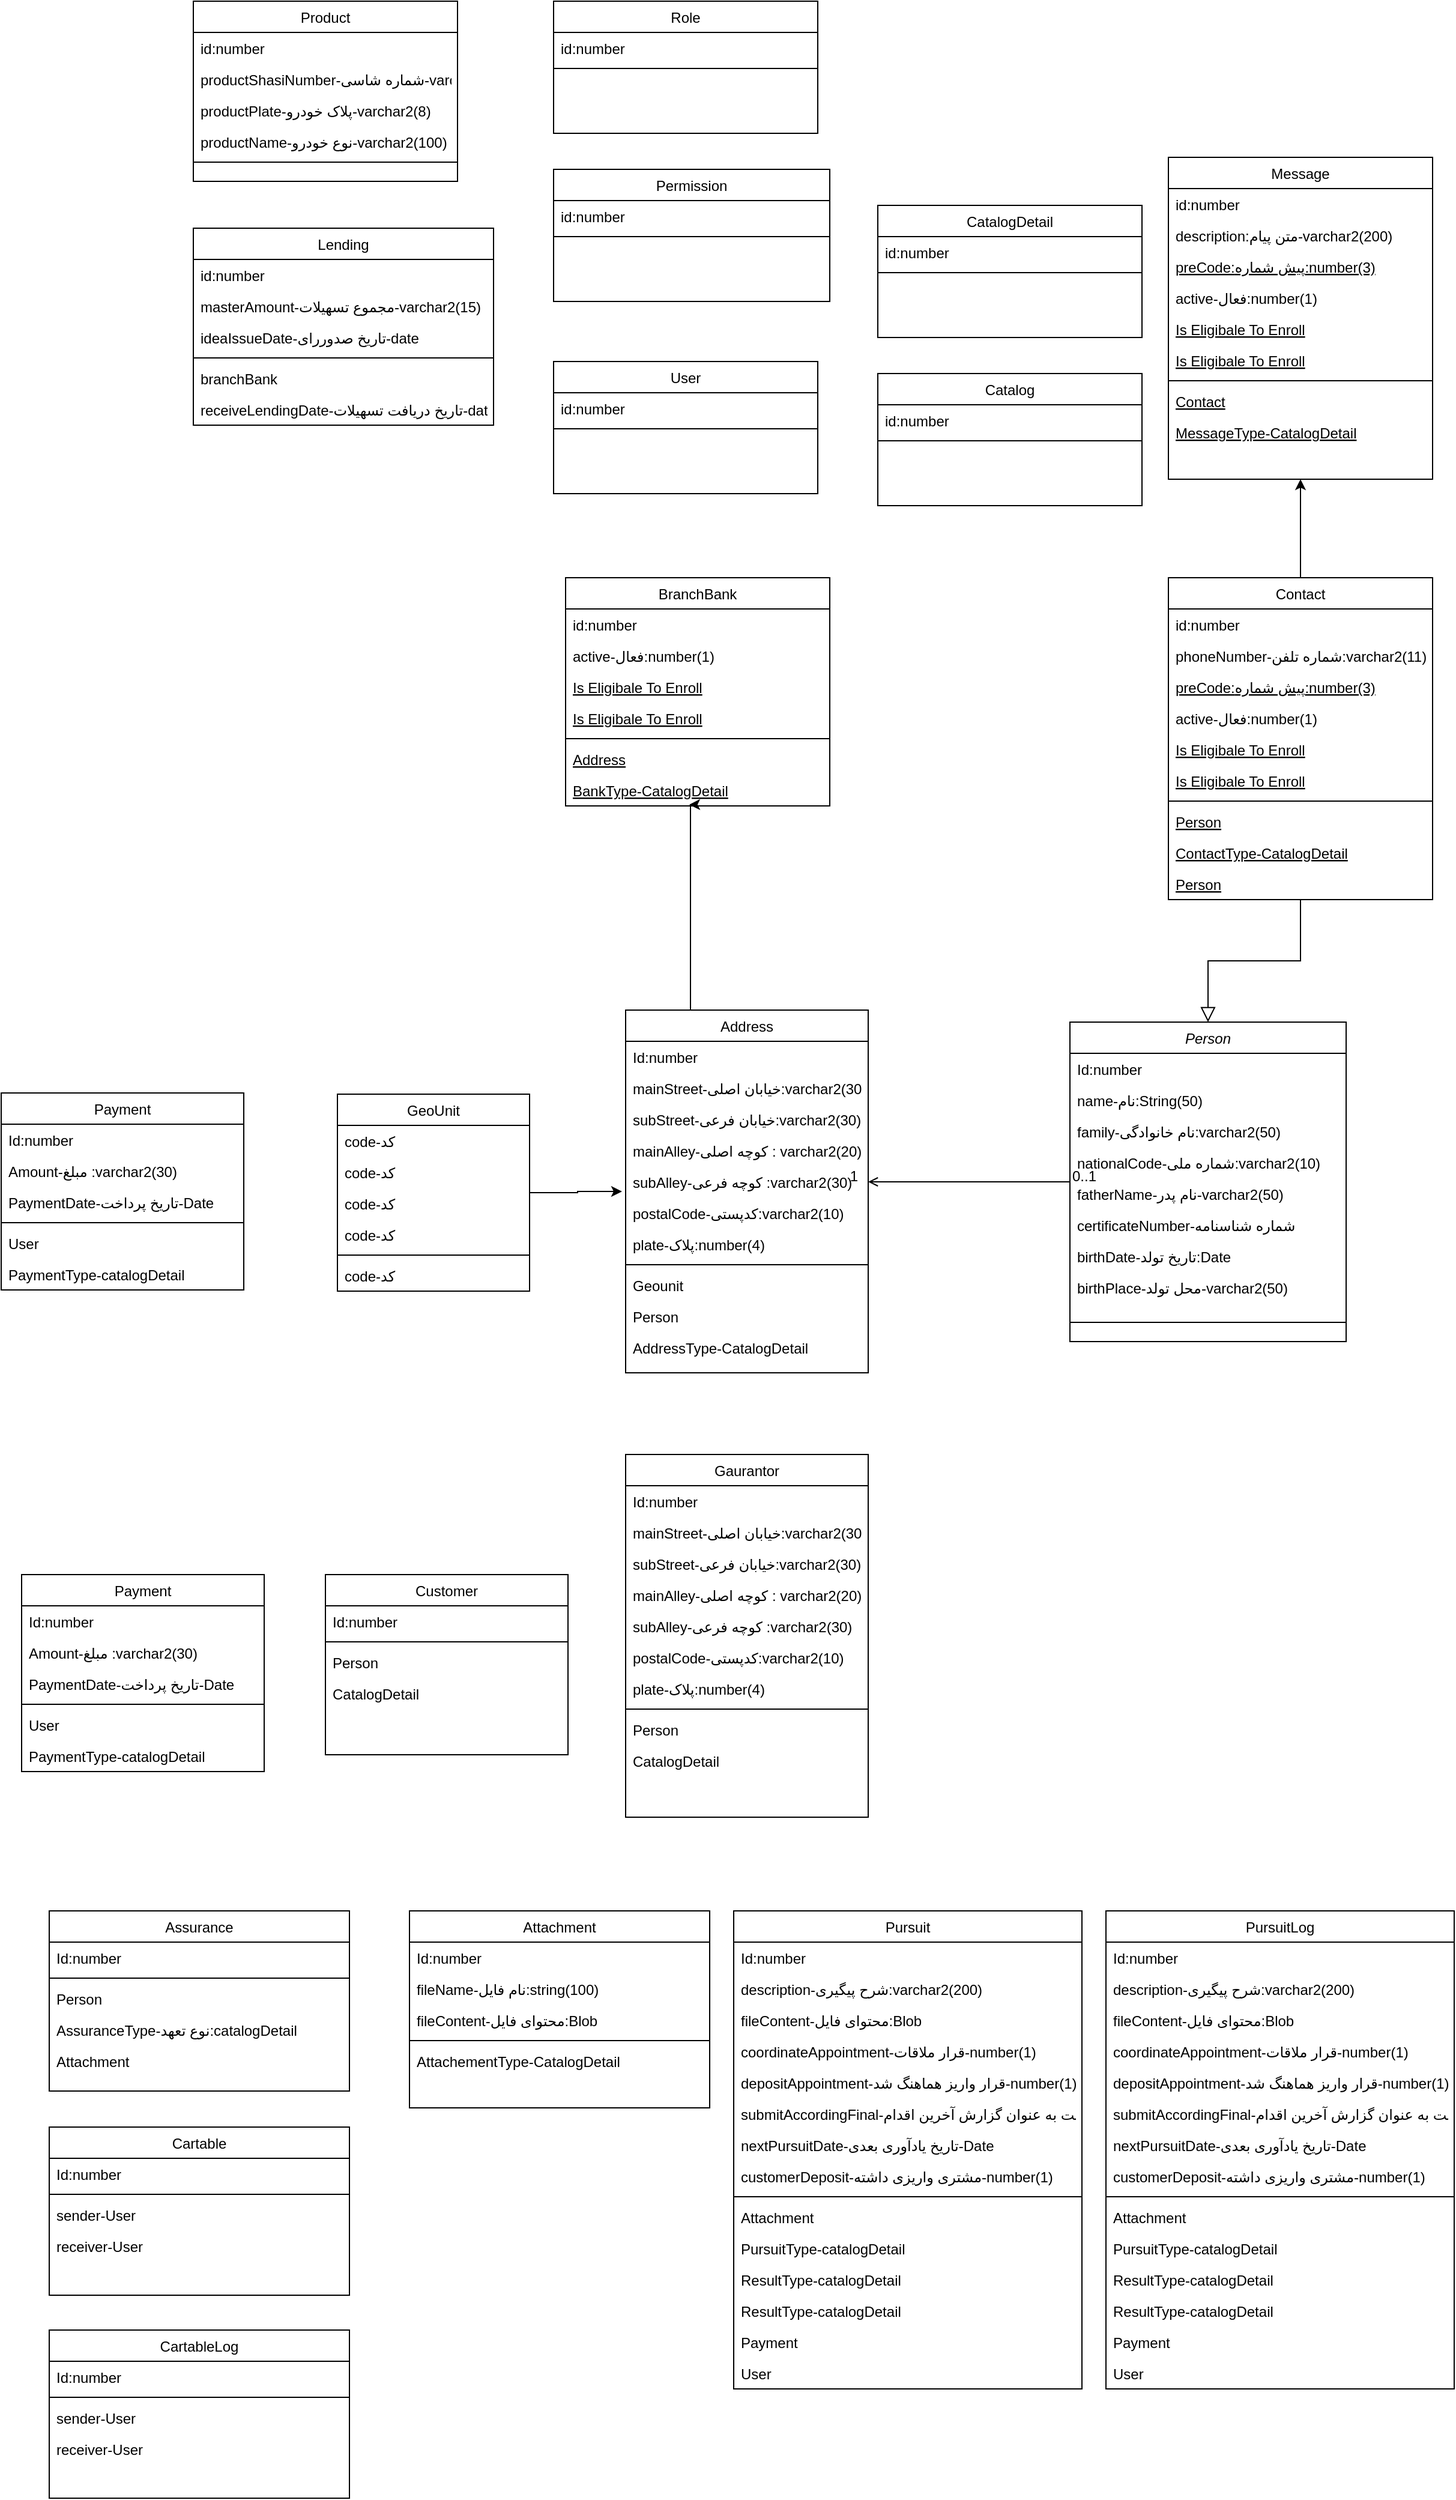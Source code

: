 <mxfile version="13.6.4" type="device"><diagram id="C5RBs43oDa-KdzZeNtuy" name="Page-1"><mxGraphModel dx="1695" dy="1648" grid="1" gridSize="10" guides="1" tooltips="1" connect="1" arrows="1" fold="1" page="1" pageScale="1" pageWidth="827" pageHeight="1169" math="0" shadow="0"><root><mxCell id="WIyWlLk6GJQsqaUBKTNV-0"/><mxCell id="WIyWlLk6GJQsqaUBKTNV-1" parent="WIyWlLk6GJQsqaUBKTNV-0"/><mxCell id="zkfFHV4jXpPFQw0GAbJ--12" value="" style="endArrow=block;endSize=10;endFill=0;shadow=0;strokeWidth=1;rounded=0;edgeStyle=elbowEdgeStyle;elbow=vertical;" parent="WIyWlLk6GJQsqaUBKTNV-1" source="zkfFHV4jXpPFQw0GAbJ--6" target="zkfFHV4jXpPFQw0GAbJ--0" edge="1"><mxGeometry width="160" relative="1" as="geometry"><mxPoint x="200" y="203" as="sourcePoint"/><mxPoint x="200" y="203" as="targetPoint"/></mxGeometry></mxCell><mxCell id="zkfFHV4jXpPFQw0GAbJ--26" value="" style="endArrow=open;shadow=0;strokeWidth=1;rounded=0;endFill=1;edgeStyle=elbowEdgeStyle;elbow=vertical;" parent="WIyWlLk6GJQsqaUBKTNV-1" source="zkfFHV4jXpPFQw0GAbJ--0" target="zkfFHV4jXpPFQw0GAbJ--17" edge="1"><mxGeometry x="0.5" y="41" relative="1" as="geometry"><mxPoint x="380" y="192" as="sourcePoint"/><mxPoint x="540" y="192" as="targetPoint"/><mxPoint x="-40" y="32" as="offset"/></mxGeometry></mxCell><mxCell id="zkfFHV4jXpPFQw0GAbJ--27" value="0..1" style="resizable=0;align=left;verticalAlign=bottom;labelBackgroundColor=none;fontSize=12;" parent="zkfFHV4jXpPFQw0GAbJ--26" connectable="0" vertex="1"><mxGeometry x="-1" relative="1" as="geometry"><mxPoint y="4" as="offset"/></mxGeometry></mxCell><mxCell id="zkfFHV4jXpPFQw0GAbJ--28" value="1" style="resizable=0;align=right;verticalAlign=bottom;labelBackgroundColor=none;fontSize=12;" parent="zkfFHV4jXpPFQw0GAbJ--26" connectable="0" vertex="1"><mxGeometry x="1" relative="1" as="geometry"><mxPoint x="-7" y="4" as="offset"/></mxGeometry></mxCell><mxCell id="hDIeTfLt6KvK6d02lA_s-64" style="edgeStyle=orthogonalEdgeStyle;rounded=0;orthogonalLoop=1;jettySize=auto;html=1;exitX=0.25;exitY=0;exitDx=0;exitDy=0;entryX=0.468;entryY=0.962;entryDx=0;entryDy=0;entryPerimeter=0;" parent="WIyWlLk6GJQsqaUBKTNV-1" edge="1" target="hDIeTfLt6KvK6d02lA_s-61"><mxGeometry relative="1" as="geometry"><mxPoint x="140.5" y="-64" as="sourcePoint"/><mxPoint x="144.06" y="-208" as="targetPoint"/><Array as="points"><mxPoint x="144" y="-64"/></Array></mxGeometry></mxCell><mxCell id="hDIeTfLt6KvK6d02lA_s-52" value="BranchBank" style="swimlane;fontStyle=0;align=center;verticalAlign=top;childLayout=stackLayout;horizontal=1;startSize=26;horizontalStack=0;resizeParent=1;resizeLast=0;collapsible=1;marginBottom=0;rounded=0;shadow=0;strokeWidth=1;" parent="WIyWlLk6GJQsqaUBKTNV-1" vertex="1"><mxGeometry x="40" y="-430" width="220" height="190" as="geometry"><mxRectangle x="130" y="380" width="160" height="26" as="alternateBounds"/></mxGeometry></mxCell><mxCell id="hDIeTfLt6KvK6d02lA_s-53" value="id:number" style="text;align=left;verticalAlign=top;spacingLeft=4;spacingRight=4;overflow=hidden;rotatable=0;points=[[0,0.5],[1,0.5]];portConstraint=eastwest;" parent="hDIeTfLt6KvK6d02lA_s-52" vertex="1"><mxGeometry y="26" width="220" height="26" as="geometry"/></mxCell><mxCell id="hDIeTfLt6KvK6d02lA_s-56" value="active-فعال:number(1)" style="text;align=left;verticalAlign=top;spacingLeft=4;spacingRight=4;overflow=hidden;rotatable=0;points=[[0,0.5],[1,0.5]];portConstraint=eastwest;" parent="hDIeTfLt6KvK6d02lA_s-52" vertex="1"><mxGeometry y="52" width="220" height="26" as="geometry"/></mxCell><mxCell id="hDIeTfLt6KvK6d02lA_s-57" value="Is Eligibale To Enroll" style="text;align=left;verticalAlign=top;spacingLeft=4;spacingRight=4;overflow=hidden;rotatable=0;points=[[0,0.5],[1,0.5]];portConstraint=eastwest;fontStyle=4" parent="hDIeTfLt6KvK6d02lA_s-52" vertex="1"><mxGeometry y="78" width="220" height="26" as="geometry"/></mxCell><mxCell id="hDIeTfLt6KvK6d02lA_s-58" value="Is Eligibale To Enroll" style="text;align=left;verticalAlign=top;spacingLeft=4;spacingRight=4;overflow=hidden;rotatable=0;points=[[0,0.5],[1,0.5]];portConstraint=eastwest;fontStyle=4" parent="hDIeTfLt6KvK6d02lA_s-52" vertex="1"><mxGeometry y="104" width="220" height="26" as="geometry"/></mxCell><mxCell id="hDIeTfLt6KvK6d02lA_s-59" value="" style="line;html=1;strokeWidth=1;align=left;verticalAlign=middle;spacingTop=-1;spacingLeft=3;spacingRight=3;rotatable=0;labelPosition=right;points=[];portConstraint=eastwest;" parent="hDIeTfLt6KvK6d02lA_s-52" vertex="1"><mxGeometry y="130" width="220" height="8" as="geometry"/></mxCell><mxCell id="hDIeTfLt6KvK6d02lA_s-60" value="Address" style="text;align=left;verticalAlign=top;spacingLeft=4;spacingRight=4;overflow=hidden;rotatable=0;points=[[0,0.5],[1,0.5]];portConstraint=eastwest;fontStyle=4" parent="hDIeTfLt6KvK6d02lA_s-52" vertex="1"><mxGeometry y="138" width="220" height="26" as="geometry"/></mxCell><mxCell id="hDIeTfLt6KvK6d02lA_s-61" value="BankType-CatalogDetail" style="text;align=left;verticalAlign=top;spacingLeft=4;spacingRight=4;overflow=hidden;rotatable=0;points=[[0,0.5],[1,0.5]];portConstraint=eastwest;fontStyle=4" parent="hDIeTfLt6KvK6d02lA_s-52" vertex="1"><mxGeometry y="164" width="220" height="26" as="geometry"/></mxCell><mxCell id="zkfFHV4jXpPFQw0GAbJ--17" value="Address" style="swimlane;fontStyle=0;align=center;verticalAlign=top;childLayout=stackLayout;horizontal=1;startSize=26;horizontalStack=0;resizeParent=1;resizeLast=0;collapsible=1;marginBottom=0;rounded=0;shadow=0;strokeWidth=1;" parent="WIyWlLk6GJQsqaUBKTNV-1" vertex="1"><mxGeometry x="90" y="-70" width="202" height="302" as="geometry"><mxRectangle x="550" y="140" width="160" height="26" as="alternateBounds"/></mxGeometry></mxCell><mxCell id="hDIeTfLt6KvK6d02lA_s-26" value="Id:number" style="text;align=left;verticalAlign=top;spacingLeft=4;spacingRight=4;overflow=hidden;rotatable=0;points=[[0,0.5],[1,0.5]];portConstraint=eastwest;" parent="zkfFHV4jXpPFQw0GAbJ--17" vertex="1"><mxGeometry y="26" width="202" height="26" as="geometry"/></mxCell><mxCell id="zkfFHV4jXpPFQw0GAbJ--19" value="mainStreet-خیابان اصلی:varchar2(30)" style="text;align=left;verticalAlign=top;spacingLeft=4;spacingRight=4;overflow=hidden;rotatable=0;points=[[0,0.5],[1,0.5]];portConstraint=eastwest;rounded=0;shadow=0;html=0;" parent="zkfFHV4jXpPFQw0GAbJ--17" vertex="1"><mxGeometry y="52" width="202" height="26" as="geometry"/></mxCell><mxCell id="zkfFHV4jXpPFQw0GAbJ--20" value="subStreet-خیابان فرعی:varchar2(30)" style="text;align=left;verticalAlign=top;spacingLeft=4;spacingRight=4;overflow=hidden;rotatable=0;points=[[0,0.5],[1,0.5]];portConstraint=eastwest;rounded=0;shadow=0;html=0;" parent="zkfFHV4jXpPFQw0GAbJ--17" vertex="1"><mxGeometry y="78" width="202" height="26" as="geometry"/></mxCell><mxCell id="zkfFHV4jXpPFQw0GAbJ--18" value="mainAlley-کوچه اصلی : varchar2(20)" style="text;align=left;verticalAlign=top;spacingLeft=4;spacingRight=4;overflow=hidden;rotatable=0;points=[[0,0.5],[1,0.5]];portConstraint=eastwest;" parent="zkfFHV4jXpPFQw0GAbJ--17" vertex="1"><mxGeometry y="104" width="202" height="26" as="geometry"/></mxCell><mxCell id="zkfFHV4jXpPFQw0GAbJ--21" value="subAlley-کوچه فرعی :varchar2(30)" style="text;align=left;verticalAlign=top;spacingLeft=4;spacingRight=4;overflow=hidden;rotatable=0;points=[[0,0.5],[1,0.5]];portConstraint=eastwest;rounded=0;shadow=0;html=0;" parent="zkfFHV4jXpPFQw0GAbJ--17" vertex="1"><mxGeometry y="130" width="202" height="26" as="geometry"/></mxCell><mxCell id="zkfFHV4jXpPFQw0GAbJ--22" value="postalCode-کدپستی:varchar2(10)" style="text;align=left;verticalAlign=top;spacingLeft=4;spacingRight=4;overflow=hidden;rotatable=0;points=[[0,0.5],[1,0.5]];portConstraint=eastwest;rounded=0;shadow=0;html=0;" parent="zkfFHV4jXpPFQw0GAbJ--17" vertex="1"><mxGeometry y="156" width="202" height="26" as="geometry"/></mxCell><mxCell id="zkfFHV4jXpPFQw0GAbJ--24" value="plate-پلاک:number(4)" style="text;align=left;verticalAlign=top;spacingLeft=4;spacingRight=4;overflow=hidden;rotatable=0;points=[[0,0.5],[1,0.5]];portConstraint=eastwest;" parent="zkfFHV4jXpPFQw0GAbJ--17" vertex="1"><mxGeometry y="182" width="202" height="26" as="geometry"/></mxCell><mxCell id="zkfFHV4jXpPFQw0GAbJ--23" value="" style="line;html=1;strokeWidth=1;align=left;verticalAlign=middle;spacingTop=-1;spacingLeft=3;spacingRight=3;rotatable=0;labelPosition=right;points=[];portConstraint=eastwest;" parent="zkfFHV4jXpPFQw0GAbJ--17" vertex="1"><mxGeometry y="208" width="202" height="8" as="geometry"/></mxCell><mxCell id="zkfFHV4jXpPFQw0GAbJ--25" value="Geounit" style="text;align=left;verticalAlign=top;spacingLeft=4;spacingRight=4;overflow=hidden;rotatable=0;points=[[0,0.5],[1,0.5]];portConstraint=eastwest;" parent="zkfFHV4jXpPFQw0GAbJ--17" vertex="1"><mxGeometry y="216" width="202" height="26" as="geometry"/></mxCell><mxCell id="hDIeTfLt6KvK6d02lA_s-24" value="Person" style="text;align=left;verticalAlign=top;spacingLeft=4;spacingRight=4;overflow=hidden;rotatable=0;points=[[0,0.5],[1,0.5]];portConstraint=eastwest;rounded=0;shadow=0;html=0;" parent="zkfFHV4jXpPFQw0GAbJ--17" vertex="1"><mxGeometry y="242" width="202" height="26" as="geometry"/></mxCell><mxCell id="hDIeTfLt6KvK6d02lA_s-27" value="AddressType-CatalogDetail" style="text;align=left;verticalAlign=top;spacingLeft=4;spacingRight=4;overflow=hidden;rotatable=0;points=[[0,0.5],[1,0.5]];portConstraint=eastwest;rounded=0;shadow=0;html=0;" parent="zkfFHV4jXpPFQw0GAbJ--17" vertex="1"><mxGeometry y="268" width="202" height="26" as="geometry"/></mxCell><mxCell id="hDIeTfLt6KvK6d02lA_s-111" style="edgeStyle=orthogonalEdgeStyle;rounded=0;orthogonalLoop=1;jettySize=auto;html=1;exitX=0.5;exitY=0;exitDx=0;exitDy=0;entryX=0.5;entryY=1;entryDx=0;entryDy=0;" parent="WIyWlLk6GJQsqaUBKTNV-1" source="zkfFHV4jXpPFQw0GAbJ--6" target="hDIeTfLt6KvK6d02lA_s-39" edge="1"><mxGeometry relative="1" as="geometry"/></mxCell><mxCell id="zkfFHV4jXpPFQw0GAbJ--6" value="Contact" style="swimlane;fontStyle=0;align=center;verticalAlign=top;childLayout=stackLayout;horizontal=1;startSize=26;horizontalStack=0;resizeParent=1;resizeLast=0;collapsible=1;marginBottom=0;rounded=0;shadow=0;strokeWidth=1;" parent="WIyWlLk6GJQsqaUBKTNV-1" vertex="1"><mxGeometry x="542" y="-430" width="220" height="268" as="geometry"><mxRectangle x="130" y="380" width="160" height="26" as="alternateBounds"/></mxGeometry></mxCell><mxCell id="zkfFHV4jXpPFQw0GAbJ--7" value="id:number" style="text;align=left;verticalAlign=top;spacingLeft=4;spacingRight=4;overflow=hidden;rotatable=0;points=[[0,0.5],[1,0.5]];portConstraint=eastwest;" parent="zkfFHV4jXpPFQw0GAbJ--6" vertex="1"><mxGeometry y="26" width="220" height="26" as="geometry"/></mxCell><mxCell id="zkfFHV4jXpPFQw0GAbJ--8" value="phoneNumber-شماره تلفن:varchar2(11)" style="text;align=left;verticalAlign=top;spacingLeft=4;spacingRight=4;overflow=hidden;rotatable=0;points=[[0,0.5],[1,0.5]];portConstraint=eastwest;rounded=0;shadow=0;html=0;" parent="zkfFHV4jXpPFQw0GAbJ--6" vertex="1"><mxGeometry y="52" width="220" height="26" as="geometry"/></mxCell><mxCell id="zkfFHV4jXpPFQw0GAbJ--10" value="preCode:پیش شماره:number(3)" style="text;align=left;verticalAlign=top;spacingLeft=4;spacingRight=4;overflow=hidden;rotatable=0;points=[[0,0.5],[1,0.5]];portConstraint=eastwest;fontStyle=4" parent="zkfFHV4jXpPFQw0GAbJ--6" vertex="1"><mxGeometry y="78" width="220" height="26" as="geometry"/></mxCell><mxCell id="zkfFHV4jXpPFQw0GAbJ--11" value="active-فعال:number(1)" style="text;align=left;verticalAlign=top;spacingLeft=4;spacingRight=4;overflow=hidden;rotatable=0;points=[[0,0.5],[1,0.5]];portConstraint=eastwest;" parent="zkfFHV4jXpPFQw0GAbJ--6" vertex="1"><mxGeometry y="104" width="220" height="26" as="geometry"/></mxCell><mxCell id="hDIeTfLt6KvK6d02lA_s-29" value="Is Eligibale To Enroll" style="text;align=left;verticalAlign=top;spacingLeft=4;spacingRight=4;overflow=hidden;rotatable=0;points=[[0,0.5],[1,0.5]];portConstraint=eastwest;fontStyle=4" parent="zkfFHV4jXpPFQw0GAbJ--6" vertex="1"><mxGeometry y="130" width="220" height="26" as="geometry"/></mxCell><mxCell id="hDIeTfLt6KvK6d02lA_s-28" value="Is Eligibale To Enroll" style="text;align=left;verticalAlign=top;spacingLeft=4;spacingRight=4;overflow=hidden;rotatable=0;points=[[0,0.5],[1,0.5]];portConstraint=eastwest;fontStyle=4" parent="zkfFHV4jXpPFQw0GAbJ--6" vertex="1"><mxGeometry y="156" width="220" height="26" as="geometry"/></mxCell><mxCell id="zkfFHV4jXpPFQw0GAbJ--9" value="" style="line;html=1;strokeWidth=1;align=left;verticalAlign=middle;spacingTop=-1;spacingLeft=3;spacingRight=3;rotatable=0;labelPosition=right;points=[];portConstraint=eastwest;" parent="zkfFHV4jXpPFQw0GAbJ--6" vertex="1"><mxGeometry y="182" width="220" height="8" as="geometry"/></mxCell><mxCell id="hDIeTfLt6KvK6d02lA_s-30" value="Person" style="text;align=left;verticalAlign=top;spacingLeft=4;spacingRight=4;overflow=hidden;rotatable=0;points=[[0,0.5],[1,0.5]];portConstraint=eastwest;fontStyle=4" parent="zkfFHV4jXpPFQw0GAbJ--6" vertex="1"><mxGeometry y="190" width="220" height="26" as="geometry"/></mxCell><mxCell id="hDIeTfLt6KvK6d02lA_s-31" value="ContactType-CatalogDetail" style="text;align=left;verticalAlign=top;spacingLeft=4;spacingRight=4;overflow=hidden;rotatable=0;points=[[0,0.5],[1,0.5]];portConstraint=eastwest;fontStyle=4" parent="zkfFHV4jXpPFQw0GAbJ--6" vertex="1"><mxGeometry y="216" width="220" height="26" as="geometry"/></mxCell><mxCell id="hDIeTfLt6KvK6d02lA_s-32" value="Person" style="text;align=left;verticalAlign=top;spacingLeft=4;spacingRight=4;overflow=hidden;rotatable=0;points=[[0,0.5],[1,0.5]];portConstraint=eastwest;fontStyle=4" parent="zkfFHV4jXpPFQw0GAbJ--6" vertex="1"><mxGeometry y="242" width="220" height="26" as="geometry"/></mxCell><mxCell id="hDIeTfLt6KvK6d02lA_s-105" value="CatalogDetail" style="swimlane;fontStyle=0;align=center;verticalAlign=top;childLayout=stackLayout;horizontal=1;startSize=26;horizontalStack=0;resizeParent=1;resizeLast=0;collapsible=1;marginBottom=0;rounded=0;shadow=0;strokeWidth=1;" parent="WIyWlLk6GJQsqaUBKTNV-1" vertex="1"><mxGeometry x="300" y="-740" width="220" height="110" as="geometry"><mxRectangle x="130" y="380" width="160" height="26" as="alternateBounds"/></mxGeometry></mxCell><mxCell id="hDIeTfLt6KvK6d02lA_s-106" value="id:number" style="text;align=left;verticalAlign=top;spacingLeft=4;spacingRight=4;overflow=hidden;rotatable=0;points=[[0,0.5],[1,0.5]];portConstraint=eastwest;" parent="hDIeTfLt6KvK6d02lA_s-105" vertex="1"><mxGeometry y="26" width="220" height="26" as="geometry"/></mxCell><mxCell id="hDIeTfLt6KvK6d02lA_s-107" value="" style="line;html=1;strokeWidth=1;align=left;verticalAlign=middle;spacingTop=-1;spacingLeft=3;spacingRight=3;rotatable=0;labelPosition=right;points=[];portConstraint=eastwest;" parent="hDIeTfLt6KvK6d02lA_s-105" vertex="1"><mxGeometry y="52" width="220" height="8" as="geometry"/></mxCell><mxCell id="hDIeTfLt6KvK6d02lA_s-76" value="Catalog" style="swimlane;fontStyle=0;align=center;verticalAlign=top;childLayout=stackLayout;horizontal=1;startSize=26;horizontalStack=0;resizeParent=1;resizeLast=0;collapsible=1;marginBottom=0;rounded=0;shadow=0;strokeWidth=1;" parent="WIyWlLk6GJQsqaUBKTNV-1" vertex="1"><mxGeometry x="300" y="-600" width="220" height="110" as="geometry"><mxRectangle x="130" y="380" width="160" height="26" as="alternateBounds"/></mxGeometry></mxCell><mxCell id="hDIeTfLt6KvK6d02lA_s-77" value="id:number" style="text;align=left;verticalAlign=top;spacingLeft=4;spacingRight=4;overflow=hidden;rotatable=0;points=[[0,0.5],[1,0.5]];portConstraint=eastwest;" parent="hDIeTfLt6KvK6d02lA_s-76" vertex="1"><mxGeometry y="26" width="220" height="26" as="geometry"/></mxCell><mxCell id="hDIeTfLt6KvK6d02lA_s-83" value="" style="line;html=1;strokeWidth=1;align=left;verticalAlign=middle;spacingTop=-1;spacingLeft=3;spacingRight=3;rotatable=0;labelPosition=right;points=[];portConstraint=eastwest;" parent="hDIeTfLt6KvK6d02lA_s-76" vertex="1"><mxGeometry y="52" width="220" height="8" as="geometry"/></mxCell><mxCell id="hDIeTfLt6KvK6d02lA_s-39" value="Message" style="swimlane;fontStyle=0;align=center;verticalAlign=top;childLayout=stackLayout;horizontal=1;startSize=26;horizontalStack=0;resizeParent=1;resizeLast=0;collapsible=1;marginBottom=0;rounded=0;shadow=0;strokeWidth=1;" parent="WIyWlLk6GJQsqaUBKTNV-1" vertex="1"><mxGeometry x="542" y="-780" width="220" height="268" as="geometry"><mxRectangle x="130" y="380" width="160" height="26" as="alternateBounds"/></mxGeometry></mxCell><mxCell id="hDIeTfLt6KvK6d02lA_s-40" value="id:number" style="text;align=left;verticalAlign=top;spacingLeft=4;spacingRight=4;overflow=hidden;rotatable=0;points=[[0,0.5],[1,0.5]];portConstraint=eastwest;" parent="hDIeTfLt6KvK6d02lA_s-39" vertex="1"><mxGeometry y="26" width="220" height="26" as="geometry"/></mxCell><mxCell id="hDIeTfLt6KvK6d02lA_s-41" value="description:متن پیام-varchar2(200)" style="text;align=left;verticalAlign=top;spacingLeft=4;spacingRight=4;overflow=hidden;rotatable=0;points=[[0,0.5],[1,0.5]];portConstraint=eastwest;rounded=0;shadow=0;html=0;" parent="hDIeTfLt6KvK6d02lA_s-39" vertex="1"><mxGeometry y="52" width="220" height="26" as="geometry"/></mxCell><mxCell id="hDIeTfLt6KvK6d02lA_s-42" value="preCode:پیش شماره:number(3)" style="text;align=left;verticalAlign=top;spacingLeft=4;spacingRight=4;overflow=hidden;rotatable=0;points=[[0,0.5],[1,0.5]];portConstraint=eastwest;fontStyle=4" parent="hDIeTfLt6KvK6d02lA_s-39" vertex="1"><mxGeometry y="78" width="220" height="26" as="geometry"/></mxCell><mxCell id="hDIeTfLt6KvK6d02lA_s-43" value="active-فعال:number(1)" style="text;align=left;verticalAlign=top;spacingLeft=4;spacingRight=4;overflow=hidden;rotatable=0;points=[[0,0.5],[1,0.5]];portConstraint=eastwest;" parent="hDIeTfLt6KvK6d02lA_s-39" vertex="1"><mxGeometry y="104" width="220" height="26" as="geometry"/></mxCell><mxCell id="hDIeTfLt6KvK6d02lA_s-44" value="Is Eligibale To Enroll" style="text;align=left;verticalAlign=top;spacingLeft=4;spacingRight=4;overflow=hidden;rotatable=0;points=[[0,0.5],[1,0.5]];portConstraint=eastwest;fontStyle=4" parent="hDIeTfLt6KvK6d02lA_s-39" vertex="1"><mxGeometry y="130" width="220" height="26" as="geometry"/></mxCell><mxCell id="hDIeTfLt6KvK6d02lA_s-45" value="Is Eligibale To Enroll" style="text;align=left;verticalAlign=top;spacingLeft=4;spacingRight=4;overflow=hidden;rotatable=0;points=[[0,0.5],[1,0.5]];portConstraint=eastwest;fontStyle=4" parent="hDIeTfLt6KvK6d02lA_s-39" vertex="1"><mxGeometry y="156" width="220" height="26" as="geometry"/></mxCell><mxCell id="hDIeTfLt6KvK6d02lA_s-46" value="" style="line;html=1;strokeWidth=1;align=left;verticalAlign=middle;spacingTop=-1;spacingLeft=3;spacingRight=3;rotatable=0;labelPosition=right;points=[];portConstraint=eastwest;" parent="hDIeTfLt6KvK6d02lA_s-39" vertex="1"><mxGeometry y="182" width="220" height="8" as="geometry"/></mxCell><mxCell id="hDIeTfLt6KvK6d02lA_s-47" value="Contact" style="text;align=left;verticalAlign=top;spacingLeft=4;spacingRight=4;overflow=hidden;rotatable=0;points=[[0,0.5],[1,0.5]];portConstraint=eastwest;fontStyle=4" parent="hDIeTfLt6KvK6d02lA_s-39" vertex="1"><mxGeometry y="190" width="220" height="26" as="geometry"/></mxCell><mxCell id="hDIeTfLt6KvK6d02lA_s-48" value="MessageType-CatalogDetail" style="text;align=left;verticalAlign=top;spacingLeft=4;spacingRight=4;overflow=hidden;rotatable=0;points=[[0,0.5],[1,0.5]];portConstraint=eastwest;fontStyle=4" parent="hDIeTfLt6KvK6d02lA_s-39" vertex="1"><mxGeometry y="216" width="220" height="26" as="geometry"/></mxCell><mxCell id="hDIeTfLt6KvK6d02lA_s-102" value="User" style="swimlane;fontStyle=0;align=center;verticalAlign=top;childLayout=stackLayout;horizontal=1;startSize=26;horizontalStack=0;resizeParent=1;resizeLast=0;collapsible=1;marginBottom=0;rounded=0;shadow=0;strokeWidth=1;" parent="WIyWlLk6GJQsqaUBKTNV-1" vertex="1"><mxGeometry x="30" y="-610" width="220" height="110" as="geometry"><mxRectangle x="130" y="380" width="160" height="26" as="alternateBounds"/></mxGeometry></mxCell><mxCell id="hDIeTfLt6KvK6d02lA_s-103" value="id:number" style="text;align=left;verticalAlign=top;spacingLeft=4;spacingRight=4;overflow=hidden;rotatable=0;points=[[0,0.5],[1,0.5]];portConstraint=eastwest;" parent="hDIeTfLt6KvK6d02lA_s-102" vertex="1"><mxGeometry y="26" width="220" height="26" as="geometry"/></mxCell><mxCell id="hDIeTfLt6KvK6d02lA_s-104" value="" style="line;html=1;strokeWidth=1;align=left;verticalAlign=middle;spacingTop=-1;spacingLeft=3;spacingRight=3;rotatable=0;labelPosition=right;points=[];portConstraint=eastwest;" parent="hDIeTfLt6KvK6d02lA_s-102" vertex="1"><mxGeometry y="52" width="220" height="8" as="geometry"/></mxCell><mxCell id="hDIeTfLt6KvK6d02lA_s-65" value="Role" style="swimlane;fontStyle=0;align=center;verticalAlign=top;childLayout=stackLayout;horizontal=1;startSize=26;horizontalStack=0;resizeParent=1;resizeLast=0;collapsible=1;marginBottom=0;rounded=0;shadow=0;strokeWidth=1;" parent="WIyWlLk6GJQsqaUBKTNV-1" vertex="1"><mxGeometry x="30" y="-910" width="220" height="110" as="geometry"><mxRectangle x="130" y="380" width="160" height="26" as="alternateBounds"/></mxGeometry></mxCell><mxCell id="hDIeTfLt6KvK6d02lA_s-66" value="id:number" style="text;align=left;verticalAlign=top;spacingLeft=4;spacingRight=4;overflow=hidden;rotatable=0;points=[[0,0.5],[1,0.5]];portConstraint=eastwest;" parent="hDIeTfLt6KvK6d02lA_s-65" vertex="1"><mxGeometry y="26" width="220" height="26" as="geometry"/></mxCell><mxCell id="hDIeTfLt6KvK6d02lA_s-72" value="" style="line;html=1;strokeWidth=1;align=left;verticalAlign=middle;spacingTop=-1;spacingLeft=3;spacingRight=3;rotatable=0;labelPosition=right;points=[];portConstraint=eastwest;" parent="hDIeTfLt6KvK6d02lA_s-65" vertex="1"><mxGeometry y="52" width="220" height="8" as="geometry"/></mxCell><mxCell id="hDIeTfLt6KvK6d02lA_s-99" value="Permission" style="swimlane;fontStyle=0;align=center;verticalAlign=top;childLayout=stackLayout;horizontal=1;startSize=26;horizontalStack=0;resizeParent=1;resizeLast=0;collapsible=1;marginBottom=0;rounded=0;shadow=0;strokeWidth=1;" parent="WIyWlLk6GJQsqaUBKTNV-1" vertex="1"><mxGeometry x="30" y="-770" width="230" height="110" as="geometry"><mxRectangle x="130" y="380" width="160" height="26" as="alternateBounds"/></mxGeometry></mxCell><mxCell id="hDIeTfLt6KvK6d02lA_s-100" value="id:number" style="text;align=left;verticalAlign=top;spacingLeft=4;spacingRight=4;overflow=hidden;rotatable=0;points=[[0,0.5],[1,0.5]];portConstraint=eastwest;" parent="hDIeTfLt6KvK6d02lA_s-99" vertex="1"><mxGeometry y="26" width="230" height="26" as="geometry"/></mxCell><mxCell id="hDIeTfLt6KvK6d02lA_s-101" value="" style="line;html=1;strokeWidth=1;align=left;verticalAlign=middle;spacingTop=-1;spacingLeft=3;spacingRight=3;rotatable=0;labelPosition=right;points=[];portConstraint=eastwest;" parent="hDIeTfLt6KvK6d02lA_s-99" vertex="1"><mxGeometry y="52" width="230" height="8" as="geometry"/></mxCell><mxCell id="zkfFHV4jXpPFQw0GAbJ--0" value="Person" style="swimlane;fontStyle=2;align=center;verticalAlign=top;childLayout=stackLayout;horizontal=1;startSize=26;horizontalStack=0;resizeParent=1;resizeLast=0;collapsible=1;marginBottom=0;rounded=0;shadow=0;strokeWidth=1;" parent="WIyWlLk6GJQsqaUBKTNV-1" vertex="1"><mxGeometry x="460" y="-60" width="230" height="266" as="geometry"><mxRectangle x="230" y="140" width="160" height="26" as="alternateBounds"/></mxGeometry></mxCell><mxCell id="hDIeTfLt6KvK6d02lA_s-25" value="Id:number" style="text;align=left;verticalAlign=top;spacingLeft=4;spacingRight=4;overflow=hidden;rotatable=0;points=[[0,0.5],[1,0.5]];portConstraint=eastwest;rounded=0;shadow=0;html=0;" parent="zkfFHV4jXpPFQw0GAbJ--0" vertex="1"><mxGeometry y="26" width="230" height="26" as="geometry"/></mxCell><mxCell id="zkfFHV4jXpPFQw0GAbJ--3" value="name-نام:String(50)" style="text;align=left;verticalAlign=top;spacingLeft=4;spacingRight=4;overflow=hidden;rotatable=0;points=[[0,0.5],[1,0.5]];portConstraint=eastwest;rounded=0;shadow=0;html=0;" parent="zkfFHV4jXpPFQw0GAbJ--0" vertex="1"><mxGeometry y="52" width="230" height="26" as="geometry"/></mxCell><mxCell id="zkfFHV4jXpPFQw0GAbJ--1" value="family-نام خانوادگی:varchar2(50)" style="text;align=left;verticalAlign=top;spacingLeft=4;spacingRight=4;overflow=hidden;rotatable=0;points=[[0,0.5],[1,0.5]];portConstraint=eastwest;" parent="zkfFHV4jXpPFQw0GAbJ--0" vertex="1"><mxGeometry y="78" width="230" height="26" as="geometry"/></mxCell><mxCell id="zkfFHV4jXpPFQw0GAbJ--5" value="nationalCode-شماره ملی:varchar2(10)" style="text;align=left;verticalAlign=top;spacingLeft=4;spacingRight=4;overflow=hidden;rotatable=0;points=[[0,0.5],[1,0.5]];portConstraint=eastwest;" parent="zkfFHV4jXpPFQw0GAbJ--0" vertex="1"><mxGeometry y="104" width="230" height="26" as="geometry"/></mxCell><mxCell id="hDIeTfLt6KvK6d02lA_s-11" value="fatherName-نام پدر-varchar2(50)" style="text;align=left;verticalAlign=top;spacingLeft=4;spacingRight=4;overflow=hidden;rotatable=0;points=[[0,0.5],[1,0.5]];portConstraint=eastwest;rounded=0;shadow=0;html=0;" parent="zkfFHV4jXpPFQw0GAbJ--0" vertex="1"><mxGeometry y="130" width="230" height="26" as="geometry"/></mxCell><mxCell id="hDIeTfLt6KvK6d02lA_s-12" value="certificateNumber-شماره شناسنامه" style="text;align=left;verticalAlign=top;spacingLeft=4;spacingRight=4;overflow=hidden;rotatable=0;points=[[0,0.5],[1,0.5]];portConstraint=eastwest;rounded=0;shadow=0;html=0;" parent="zkfFHV4jXpPFQw0GAbJ--0" vertex="1"><mxGeometry y="156" width="230" height="26" as="geometry"/></mxCell><mxCell id="hDIeTfLt6KvK6d02lA_s-13" value="birthDate-تاریخ تولد:Date" style="text;align=left;verticalAlign=top;spacingLeft=4;spacingRight=4;overflow=hidden;rotatable=0;points=[[0,0.5],[1,0.5]];portConstraint=eastwest;rounded=0;shadow=0;html=0;" parent="zkfFHV4jXpPFQw0GAbJ--0" vertex="1"><mxGeometry y="182" width="230" height="26" as="geometry"/></mxCell><mxCell id="hDIeTfLt6KvK6d02lA_s-10" value="birthPlace-محل تولد-varchar2(50)" style="text;align=left;verticalAlign=top;spacingLeft=4;spacingRight=4;overflow=hidden;rotatable=0;points=[[0,0.5],[1,0.5]];portConstraint=eastwest;rounded=0;shadow=0;html=0;" parent="zkfFHV4jXpPFQw0GAbJ--0" vertex="1"><mxGeometry y="208" width="230" height="26" as="geometry"/></mxCell><mxCell id="zkfFHV4jXpPFQw0GAbJ--4" value="" style="line;html=1;strokeWidth=1;align=left;verticalAlign=middle;spacingTop=-1;spacingLeft=3;spacingRight=3;rotatable=0;labelPosition=right;points=[];portConstraint=eastwest;" parent="zkfFHV4jXpPFQw0GAbJ--0" vertex="1"><mxGeometry y="234" width="230" height="32" as="geometry"/></mxCell><mxCell id="hDIeTfLt6KvK6d02lA_s-148" style="edgeStyle=orthogonalEdgeStyle;rounded=0;orthogonalLoop=1;jettySize=auto;html=1;exitX=1;exitY=0.5;exitDx=0;exitDy=0;entryX=-0.015;entryY=0.808;entryDx=0;entryDy=0;entryPerimeter=0;" parent="WIyWlLk6GJQsqaUBKTNV-1" source="zkfFHV4jXpPFQw0GAbJ--13" target="zkfFHV4jXpPFQw0GAbJ--21" edge="1"><mxGeometry relative="1" as="geometry"/></mxCell><mxCell id="zkfFHV4jXpPFQw0GAbJ--13" value="GeoUnit" style="swimlane;fontStyle=0;align=center;verticalAlign=top;childLayout=stackLayout;horizontal=1;startSize=26;horizontalStack=0;resizeParent=1;resizeLast=0;collapsible=1;marginBottom=0;rounded=0;shadow=0;strokeWidth=1;" parent="WIyWlLk6GJQsqaUBKTNV-1" vertex="1"><mxGeometry x="-150" width="160" height="164" as="geometry"><mxRectangle x="340" y="380" width="170" height="26" as="alternateBounds"/></mxGeometry></mxCell><mxCell id="zkfFHV4jXpPFQw0GAbJ--14" value="code-کد" style="text;align=left;verticalAlign=top;spacingLeft=4;spacingRight=4;overflow=hidden;rotatable=0;points=[[0,0.5],[1,0.5]];portConstraint=eastwest;" parent="zkfFHV4jXpPFQw0GAbJ--13" vertex="1"><mxGeometry y="26" width="160" height="26" as="geometry"/></mxCell><mxCell id="hDIeTfLt6KvK6d02lA_s-34" value="code-کد" style="text;align=left;verticalAlign=top;spacingLeft=4;spacingRight=4;overflow=hidden;rotatable=0;points=[[0,0.5],[1,0.5]];portConstraint=eastwest;" parent="zkfFHV4jXpPFQw0GAbJ--13" vertex="1"><mxGeometry y="52" width="160" height="26" as="geometry"/></mxCell><mxCell id="hDIeTfLt6KvK6d02lA_s-33" value="code-کد" style="text;align=left;verticalAlign=top;spacingLeft=4;spacingRight=4;overflow=hidden;rotatable=0;points=[[0,0.5],[1,0.5]];portConstraint=eastwest;" parent="zkfFHV4jXpPFQw0GAbJ--13" vertex="1"><mxGeometry y="78" width="160" height="26" as="geometry"/></mxCell><mxCell id="hDIeTfLt6KvK6d02lA_s-35" value="code-کد" style="text;align=left;verticalAlign=top;spacingLeft=4;spacingRight=4;overflow=hidden;rotatable=0;points=[[0,0.5],[1,0.5]];portConstraint=eastwest;" parent="zkfFHV4jXpPFQw0GAbJ--13" vertex="1"><mxGeometry y="104" width="160" height="26" as="geometry"/></mxCell><mxCell id="zkfFHV4jXpPFQw0GAbJ--15" value="" style="line;html=1;strokeWidth=1;align=left;verticalAlign=middle;spacingTop=-1;spacingLeft=3;spacingRight=3;rotatable=0;labelPosition=right;points=[];portConstraint=eastwest;" parent="zkfFHV4jXpPFQw0GAbJ--13" vertex="1"><mxGeometry y="130" width="160" height="8" as="geometry"/></mxCell><mxCell id="hDIeTfLt6KvK6d02lA_s-36" value="code-کد" style="text;align=left;verticalAlign=top;spacingLeft=4;spacingRight=4;overflow=hidden;rotatable=0;points=[[0,0.5],[1,0.5]];portConstraint=eastwest;" parent="zkfFHV4jXpPFQw0GAbJ--13" vertex="1"><mxGeometry y="138" width="160" height="26" as="geometry"/></mxCell><mxCell id="hDIeTfLt6KvK6d02lA_s-124" value="Gaurantor" style="swimlane;fontStyle=0;align=center;verticalAlign=top;childLayout=stackLayout;horizontal=1;startSize=26;horizontalStack=0;resizeParent=1;resizeLast=0;collapsible=1;marginBottom=0;rounded=0;shadow=0;strokeWidth=1;" parent="WIyWlLk6GJQsqaUBKTNV-1" vertex="1"><mxGeometry x="90" y="300" width="202" height="302" as="geometry"><mxRectangle x="550" y="140" width="160" height="26" as="alternateBounds"/></mxGeometry></mxCell><mxCell id="hDIeTfLt6KvK6d02lA_s-125" value="Id:number" style="text;align=left;verticalAlign=top;spacingLeft=4;spacingRight=4;overflow=hidden;rotatable=0;points=[[0,0.5],[1,0.5]];portConstraint=eastwest;" parent="hDIeTfLt6KvK6d02lA_s-124" vertex="1"><mxGeometry y="26" width="202" height="26" as="geometry"/></mxCell><mxCell id="hDIeTfLt6KvK6d02lA_s-126" value="mainStreet-خیابان اصلی:varchar2(30)" style="text;align=left;verticalAlign=top;spacingLeft=4;spacingRight=4;overflow=hidden;rotatable=0;points=[[0,0.5],[1,0.5]];portConstraint=eastwest;rounded=0;shadow=0;html=0;" parent="hDIeTfLt6KvK6d02lA_s-124" vertex="1"><mxGeometry y="52" width="202" height="26" as="geometry"/></mxCell><mxCell id="hDIeTfLt6KvK6d02lA_s-127" value="subStreet-خیابان فرعی:varchar2(30)" style="text;align=left;verticalAlign=top;spacingLeft=4;spacingRight=4;overflow=hidden;rotatable=0;points=[[0,0.5],[1,0.5]];portConstraint=eastwest;rounded=0;shadow=0;html=0;" parent="hDIeTfLt6KvK6d02lA_s-124" vertex="1"><mxGeometry y="78" width="202" height="26" as="geometry"/></mxCell><mxCell id="hDIeTfLt6KvK6d02lA_s-128" value="mainAlley-کوچه اصلی : varchar2(20)" style="text;align=left;verticalAlign=top;spacingLeft=4;spacingRight=4;overflow=hidden;rotatable=0;points=[[0,0.5],[1,0.5]];portConstraint=eastwest;" parent="hDIeTfLt6KvK6d02lA_s-124" vertex="1"><mxGeometry y="104" width="202" height="26" as="geometry"/></mxCell><mxCell id="hDIeTfLt6KvK6d02lA_s-129" value="subAlley-کوچه فرعی :varchar2(30)" style="text;align=left;verticalAlign=top;spacingLeft=4;spacingRight=4;overflow=hidden;rotatable=0;points=[[0,0.5],[1,0.5]];portConstraint=eastwest;rounded=0;shadow=0;html=0;" parent="hDIeTfLt6KvK6d02lA_s-124" vertex="1"><mxGeometry y="130" width="202" height="26" as="geometry"/></mxCell><mxCell id="hDIeTfLt6KvK6d02lA_s-130" value="postalCode-کدپستی:varchar2(10)" style="text;align=left;verticalAlign=top;spacingLeft=4;spacingRight=4;overflow=hidden;rotatable=0;points=[[0,0.5],[1,0.5]];portConstraint=eastwest;rounded=0;shadow=0;html=0;" parent="hDIeTfLt6KvK6d02lA_s-124" vertex="1"><mxGeometry y="156" width="202" height="26" as="geometry"/></mxCell><mxCell id="hDIeTfLt6KvK6d02lA_s-131" value="plate-پلاک:number(4)" style="text;align=left;verticalAlign=top;spacingLeft=4;spacingRight=4;overflow=hidden;rotatable=0;points=[[0,0.5],[1,0.5]];portConstraint=eastwest;" parent="hDIeTfLt6KvK6d02lA_s-124" vertex="1"><mxGeometry y="182" width="202" height="26" as="geometry"/></mxCell><mxCell id="hDIeTfLt6KvK6d02lA_s-132" value="" style="line;html=1;strokeWidth=1;align=left;verticalAlign=middle;spacingTop=-1;spacingLeft=3;spacingRight=3;rotatable=0;labelPosition=right;points=[];portConstraint=eastwest;" parent="hDIeTfLt6KvK6d02lA_s-124" vertex="1"><mxGeometry y="208" width="202" height="8" as="geometry"/></mxCell><mxCell id="hDIeTfLt6KvK6d02lA_s-134" value="Person" style="text;align=left;verticalAlign=top;spacingLeft=4;spacingRight=4;overflow=hidden;rotatable=0;points=[[0,0.5],[1,0.5]];portConstraint=eastwest;rounded=0;shadow=0;html=0;" parent="hDIeTfLt6KvK6d02lA_s-124" vertex="1"><mxGeometry y="216" width="202" height="26" as="geometry"/></mxCell><mxCell id="hDIeTfLt6KvK6d02lA_s-135" value="CatalogDetail" style="text;align=left;verticalAlign=top;spacingLeft=4;spacingRight=4;overflow=hidden;rotatable=0;points=[[0,0.5],[1,0.5]];portConstraint=eastwest;rounded=0;shadow=0;html=0;" parent="hDIeTfLt6KvK6d02lA_s-124" vertex="1"><mxGeometry y="242" width="202" height="26" as="geometry"/></mxCell><mxCell id="hDIeTfLt6KvK6d02lA_s-136" value="Customer" style="swimlane;fontStyle=0;align=center;verticalAlign=top;childLayout=stackLayout;horizontal=1;startSize=26;horizontalStack=0;resizeParent=1;resizeLast=0;collapsible=1;marginBottom=0;rounded=0;shadow=0;strokeWidth=1;" parent="WIyWlLk6GJQsqaUBKTNV-1" vertex="1"><mxGeometry x="-160" y="400" width="202" height="150" as="geometry"><mxRectangle x="550" y="140" width="160" height="26" as="alternateBounds"/></mxGeometry></mxCell><mxCell id="hDIeTfLt6KvK6d02lA_s-137" value="Id:number" style="text;align=left;verticalAlign=top;spacingLeft=4;spacingRight=4;overflow=hidden;rotatable=0;points=[[0,0.5],[1,0.5]];portConstraint=eastwest;" parent="hDIeTfLt6KvK6d02lA_s-136" vertex="1"><mxGeometry y="26" width="202" height="26" as="geometry"/></mxCell><mxCell id="hDIeTfLt6KvK6d02lA_s-144" value="" style="line;html=1;strokeWidth=1;align=left;verticalAlign=middle;spacingTop=-1;spacingLeft=3;spacingRight=3;rotatable=0;labelPosition=right;points=[];portConstraint=eastwest;" parent="hDIeTfLt6KvK6d02lA_s-136" vertex="1"><mxGeometry y="52" width="202" height="8" as="geometry"/></mxCell><mxCell id="hDIeTfLt6KvK6d02lA_s-146" value="Person" style="text;align=left;verticalAlign=top;spacingLeft=4;spacingRight=4;overflow=hidden;rotatable=0;points=[[0,0.5],[1,0.5]];portConstraint=eastwest;rounded=0;shadow=0;html=0;" parent="hDIeTfLt6KvK6d02lA_s-136" vertex="1"><mxGeometry y="60" width="202" height="26" as="geometry"/></mxCell><mxCell id="hDIeTfLt6KvK6d02lA_s-147" value="CatalogDetail" style="text;align=left;verticalAlign=top;spacingLeft=4;spacingRight=4;overflow=hidden;rotatable=0;points=[[0,0.5],[1,0.5]];portConstraint=eastwest;rounded=0;shadow=0;html=0;" parent="hDIeTfLt6KvK6d02lA_s-136" vertex="1"><mxGeometry y="86" width="202" height="26" as="geometry"/></mxCell><mxCell id="WtENblHsmx-C4HpAd89t-84" value="Product" style="swimlane;fontStyle=0;align=center;verticalAlign=top;childLayout=stackLayout;horizontal=1;startSize=26;horizontalStack=0;resizeParent=1;resizeLast=0;collapsible=1;marginBottom=0;rounded=0;shadow=0;strokeWidth=1;" vertex="1" parent="WIyWlLk6GJQsqaUBKTNV-1"><mxGeometry x="-270" y="-910" width="220" height="150" as="geometry"><mxRectangle x="130" y="380" width="160" height="26" as="alternateBounds"/></mxGeometry></mxCell><mxCell id="WtENblHsmx-C4HpAd89t-85" value="id:number" style="text;align=left;verticalAlign=top;spacingLeft=4;spacingRight=4;overflow=hidden;rotatable=0;points=[[0,0.5],[1,0.5]];portConstraint=eastwest;" vertex="1" parent="WtENblHsmx-C4HpAd89t-84"><mxGeometry y="26" width="220" height="26" as="geometry"/></mxCell><mxCell id="WtENblHsmx-C4HpAd89t-88" value="productShasiNumber-شماره شاسی-varchar2(20)" style="text;align=left;verticalAlign=top;spacingLeft=4;spacingRight=4;overflow=hidden;rotatable=0;points=[[0,0.5],[1,0.5]];portConstraint=eastwest;" vertex="1" parent="WtENblHsmx-C4HpAd89t-84"><mxGeometry y="52" width="220" height="26" as="geometry"/></mxCell><mxCell id="WtENblHsmx-C4HpAd89t-87" value="productPlate-پلاک خودرو-varchar2(8)" style="text;align=left;verticalAlign=top;spacingLeft=4;spacingRight=4;overflow=hidden;rotatable=0;points=[[0,0.5],[1,0.5]];portConstraint=eastwest;" vertex="1" parent="WtENblHsmx-C4HpAd89t-84"><mxGeometry y="78" width="220" height="26" as="geometry"/></mxCell><mxCell id="WtENblHsmx-C4HpAd89t-89" value="productName-نوع خودرو-varchar2(100)" style="text;align=left;verticalAlign=top;spacingLeft=4;spacingRight=4;overflow=hidden;rotatable=0;points=[[0,0.5],[1,0.5]];portConstraint=eastwest;" vertex="1" parent="WtENblHsmx-C4HpAd89t-84"><mxGeometry y="104" width="220" height="26" as="geometry"/></mxCell><mxCell id="WtENblHsmx-C4HpAd89t-86" value="" style="line;html=1;strokeWidth=1;align=left;verticalAlign=middle;spacingTop=-1;spacingLeft=3;spacingRight=3;rotatable=0;labelPosition=right;points=[];portConstraint=eastwest;" vertex="1" parent="WtENblHsmx-C4HpAd89t-84"><mxGeometry y="130" width="220" height="8" as="geometry"/></mxCell><mxCell id="WtENblHsmx-C4HpAd89t-0" value="Assurance" style="swimlane;fontStyle=0;align=center;verticalAlign=top;childLayout=stackLayout;horizontal=1;startSize=26;horizontalStack=0;resizeParent=1;resizeLast=0;collapsible=1;marginBottom=0;rounded=0;shadow=0;strokeWidth=1;" vertex="1" parent="WIyWlLk6GJQsqaUBKTNV-1"><mxGeometry x="-390" y="680" width="250" height="150" as="geometry"><mxRectangle x="550" y="140" width="160" height="26" as="alternateBounds"/></mxGeometry></mxCell><mxCell id="WtENblHsmx-C4HpAd89t-1" value="Id:number" style="text;align=left;verticalAlign=top;spacingLeft=4;spacingRight=4;overflow=hidden;rotatable=0;points=[[0,0.5],[1,0.5]];portConstraint=eastwest;" vertex="1" parent="WtENblHsmx-C4HpAd89t-0"><mxGeometry y="26" width="250" height="26" as="geometry"/></mxCell><mxCell id="WtENblHsmx-C4HpAd89t-2" value="" style="line;html=1;strokeWidth=1;align=left;verticalAlign=middle;spacingTop=-1;spacingLeft=3;spacingRight=3;rotatable=0;labelPosition=right;points=[];portConstraint=eastwest;" vertex="1" parent="WtENblHsmx-C4HpAd89t-0"><mxGeometry y="52" width="250" height="8" as="geometry"/></mxCell><mxCell id="WtENblHsmx-C4HpAd89t-3" value="Person" style="text;align=left;verticalAlign=top;spacingLeft=4;spacingRight=4;overflow=hidden;rotatable=0;points=[[0,0.5],[1,0.5]];portConstraint=eastwest;rounded=0;shadow=0;html=0;" vertex="1" parent="WtENblHsmx-C4HpAd89t-0"><mxGeometry y="60" width="250" height="26" as="geometry"/></mxCell><mxCell id="WtENblHsmx-C4HpAd89t-5" value="AssuranceType-نوع تعهد:catalogDetail" style="text;align=left;verticalAlign=top;spacingLeft=4;spacingRight=4;overflow=hidden;rotatable=0;points=[[0,0.5],[1,0.5]];portConstraint=eastwest;rounded=0;shadow=0;html=0;" vertex="1" parent="WtENblHsmx-C4HpAd89t-0"><mxGeometry y="86" width="250" height="26" as="geometry"/></mxCell><mxCell id="WtENblHsmx-C4HpAd89t-68" value="Attachment" style="text;align=left;verticalAlign=top;spacingLeft=4;spacingRight=4;overflow=hidden;rotatable=0;points=[[0,0.5],[1,0.5]];portConstraint=eastwest;rounded=0;shadow=0;html=0;" vertex="1" parent="WtENblHsmx-C4HpAd89t-0"><mxGeometry y="112" width="250" height="26" as="geometry"/></mxCell><mxCell id="WtENblHsmx-C4HpAd89t-6" value="Attachment" style="swimlane;fontStyle=0;align=center;verticalAlign=top;childLayout=stackLayout;horizontal=1;startSize=26;horizontalStack=0;resizeParent=1;resizeLast=0;collapsible=1;marginBottom=0;rounded=0;shadow=0;strokeWidth=1;" vertex="1" parent="WIyWlLk6GJQsqaUBKTNV-1"><mxGeometry x="-90" y="680" width="250" height="164" as="geometry"><mxRectangle x="550" y="140" width="160" height="26" as="alternateBounds"/></mxGeometry></mxCell><mxCell id="WtENblHsmx-C4HpAd89t-7" value="Id:number" style="text;align=left;verticalAlign=top;spacingLeft=4;spacingRight=4;overflow=hidden;rotatable=0;points=[[0,0.5],[1,0.5]];portConstraint=eastwest;" vertex="1" parent="WtENblHsmx-C4HpAd89t-6"><mxGeometry y="26" width="250" height="26" as="geometry"/></mxCell><mxCell id="WtENblHsmx-C4HpAd89t-12" value="fileName-نام فایل:string(100)" style="text;align=left;verticalAlign=top;spacingLeft=4;spacingRight=4;overflow=hidden;rotatable=0;points=[[0,0.5],[1,0.5]];portConstraint=eastwest;" vertex="1" parent="WtENblHsmx-C4HpAd89t-6"><mxGeometry y="52" width="250" height="26" as="geometry"/></mxCell><mxCell id="WtENblHsmx-C4HpAd89t-11" value="fileContent-محتوای فایل:Blob" style="text;align=left;verticalAlign=top;spacingLeft=4;spacingRight=4;overflow=hidden;rotatable=0;points=[[0,0.5],[1,0.5]];portConstraint=eastwest;" vertex="1" parent="WtENblHsmx-C4HpAd89t-6"><mxGeometry y="78" width="250" height="26" as="geometry"/></mxCell><mxCell id="WtENblHsmx-C4HpAd89t-8" value="" style="line;html=1;strokeWidth=1;align=left;verticalAlign=middle;spacingTop=-1;spacingLeft=3;spacingRight=3;rotatable=0;labelPosition=right;points=[];portConstraint=eastwest;" vertex="1" parent="WtENblHsmx-C4HpAd89t-6"><mxGeometry y="104" width="250" height="8" as="geometry"/></mxCell><mxCell id="WtENblHsmx-C4HpAd89t-10" value="AttachementType-CatalogDetail" style="text;align=left;verticalAlign=top;spacingLeft=4;spacingRight=4;overflow=hidden;rotatable=0;points=[[0,0.5],[1,0.5]];portConstraint=eastwest;rounded=0;shadow=0;html=0;" vertex="1" parent="WtENblHsmx-C4HpAd89t-6"><mxGeometry y="112" width="250" height="26" as="geometry"/></mxCell><mxCell id="WtENblHsmx-C4HpAd89t-13" value="Pursuit" style="swimlane;fontStyle=0;align=center;verticalAlign=top;childLayout=stackLayout;horizontal=1;startSize=26;horizontalStack=0;resizeParent=1;resizeLast=0;collapsible=1;marginBottom=0;rounded=0;shadow=0;strokeWidth=1;" vertex="1" parent="WIyWlLk6GJQsqaUBKTNV-1"><mxGeometry x="180" y="680" width="290" height="398" as="geometry"><mxRectangle x="550" y="140" width="160" height="26" as="alternateBounds"/></mxGeometry></mxCell><mxCell id="WtENblHsmx-C4HpAd89t-14" value="Id:number" style="text;align=left;verticalAlign=top;spacingLeft=4;spacingRight=4;overflow=hidden;rotatable=0;points=[[0,0.5],[1,0.5]];portConstraint=eastwest;" vertex="1" parent="WtENblHsmx-C4HpAd89t-13"><mxGeometry y="26" width="290" height="26" as="geometry"/></mxCell><mxCell id="WtENblHsmx-C4HpAd89t-15" value="description-شرح پیگیری:varchar2(200)" style="text;align=left;verticalAlign=top;spacingLeft=4;spacingRight=4;overflow=hidden;rotatable=0;points=[[0,0.5],[1,0.5]];portConstraint=eastwest;" vertex="1" parent="WtENblHsmx-C4HpAd89t-13"><mxGeometry y="52" width="290" height="26" as="geometry"/></mxCell><mxCell id="WtENblHsmx-C4HpAd89t-16" value="fileContent-محتوای فایل:Blob" style="text;align=left;verticalAlign=top;spacingLeft=4;spacingRight=4;overflow=hidden;rotatable=0;points=[[0,0.5],[1,0.5]];portConstraint=eastwest;" vertex="1" parent="WtENblHsmx-C4HpAd89t-13"><mxGeometry y="78" width="290" height="26" as="geometry"/></mxCell><mxCell id="WtENblHsmx-C4HpAd89t-26" value="coordinateAppointment-قرار ملاقات-number(1)" style="text;align=left;verticalAlign=top;spacingLeft=4;spacingRight=4;overflow=hidden;rotatable=0;points=[[0,0.5],[1,0.5]];portConstraint=eastwest;" vertex="1" parent="WtENblHsmx-C4HpAd89t-13"><mxGeometry y="104" width="290" height="26" as="geometry"/></mxCell><mxCell id="WtENblHsmx-C4HpAd89t-28" value="depositAppointment-قرار واریز هماهنگ شد-number(1)" style="text;align=left;verticalAlign=top;spacingLeft=4;spacingRight=4;overflow=hidden;rotatable=0;points=[[0,0.5],[1,0.5]];portConstraint=eastwest;" vertex="1" parent="WtENblHsmx-C4HpAd89t-13"><mxGeometry y="130" width="290" height="26" as="geometry"/></mxCell><mxCell id="WtENblHsmx-C4HpAd89t-29" value="submitAccordingFinal-ثبت به عنوان گزارش آخرین اقدام-number(1)" style="text;align=left;verticalAlign=top;spacingLeft=4;spacingRight=4;overflow=hidden;rotatable=0;points=[[0,0.5],[1,0.5]];portConstraint=eastwest;" vertex="1" parent="WtENblHsmx-C4HpAd89t-13"><mxGeometry y="156" width="290" height="26" as="geometry"/></mxCell><mxCell id="WtENblHsmx-C4HpAd89t-30" value="nextPursuitDate-تاریخ یادآوری بعدی-Date" style="text;align=left;verticalAlign=top;spacingLeft=4;spacingRight=4;overflow=hidden;rotatable=0;points=[[0,0.5],[1,0.5]];portConstraint=eastwest;" vertex="1" parent="WtENblHsmx-C4HpAd89t-13"><mxGeometry y="182" width="290" height="26" as="geometry"/></mxCell><mxCell id="WtENblHsmx-C4HpAd89t-27" value="customerDeposit-مشتری واریزی داشته-number(1)" style="text;align=left;verticalAlign=top;spacingLeft=4;spacingRight=4;overflow=hidden;rotatable=0;points=[[0,0.5],[1,0.5]];portConstraint=eastwest;" vertex="1" parent="WtENblHsmx-C4HpAd89t-13"><mxGeometry y="208" width="290" height="26" as="geometry"/></mxCell><mxCell id="WtENblHsmx-C4HpAd89t-17" value="" style="line;html=1;strokeWidth=1;align=left;verticalAlign=middle;spacingTop=-1;spacingLeft=3;spacingRight=3;rotatable=0;labelPosition=right;points=[];portConstraint=eastwest;" vertex="1" parent="WtENblHsmx-C4HpAd89t-13"><mxGeometry y="234" width="290" height="8" as="geometry"/></mxCell><mxCell id="WtENblHsmx-C4HpAd89t-18" value="Attachment" style="text;align=left;verticalAlign=top;spacingLeft=4;spacingRight=4;overflow=hidden;rotatable=0;points=[[0,0.5],[1,0.5]];portConstraint=eastwest;rounded=0;shadow=0;html=0;" vertex="1" parent="WtENblHsmx-C4HpAd89t-13"><mxGeometry y="242" width="290" height="26" as="geometry"/></mxCell><mxCell id="WtENblHsmx-C4HpAd89t-20" value="PursuitType-catalogDetail" style="text;align=left;verticalAlign=top;spacingLeft=4;spacingRight=4;overflow=hidden;rotatable=0;points=[[0,0.5],[1,0.5]];portConstraint=eastwest;" vertex="1" parent="WtENblHsmx-C4HpAd89t-13"><mxGeometry y="268" width="290" height="26" as="geometry"/></mxCell><mxCell id="WtENblHsmx-C4HpAd89t-21" value="ResultType-catalogDetail" style="text;align=left;verticalAlign=top;spacingLeft=4;spacingRight=4;overflow=hidden;rotatable=0;points=[[0,0.5],[1,0.5]];portConstraint=eastwest;" vertex="1" parent="WtENblHsmx-C4HpAd89t-13"><mxGeometry y="294" width="290" height="26" as="geometry"/></mxCell><mxCell id="WtENblHsmx-C4HpAd89t-22" value="ResultType-catalogDetail" style="text;align=left;verticalAlign=top;spacingLeft=4;spacingRight=4;overflow=hidden;rotatable=0;points=[[0,0.5],[1,0.5]];portConstraint=eastwest;" vertex="1" parent="WtENblHsmx-C4HpAd89t-13"><mxGeometry y="320" width="290" height="26" as="geometry"/></mxCell><mxCell id="WtENblHsmx-C4HpAd89t-23" value="Payment" style="text;align=left;verticalAlign=top;spacingLeft=4;spacingRight=4;overflow=hidden;rotatable=0;points=[[0,0.5],[1,0.5]];portConstraint=eastwest;" vertex="1" parent="WtENblHsmx-C4HpAd89t-13"><mxGeometry y="346" width="290" height="26" as="geometry"/></mxCell><mxCell id="WtENblHsmx-C4HpAd89t-61" value="User" style="text;align=left;verticalAlign=top;spacingLeft=4;spacingRight=4;overflow=hidden;rotatable=0;points=[[0,0.5],[1,0.5]];portConstraint=eastwest;" vertex="1" parent="WtENblHsmx-C4HpAd89t-13"><mxGeometry y="372" width="290" height="26" as="geometry"/></mxCell><mxCell id="WtENblHsmx-C4HpAd89t-31" value="PursuitLog" style="swimlane;fontStyle=0;align=center;verticalAlign=top;childLayout=stackLayout;horizontal=1;startSize=26;horizontalStack=0;resizeParent=1;resizeLast=0;collapsible=1;marginBottom=0;rounded=0;shadow=0;strokeWidth=1;" vertex="1" parent="WIyWlLk6GJQsqaUBKTNV-1"><mxGeometry x="490" y="680" width="290" height="398" as="geometry"><mxRectangle x="550" y="140" width="160" height="26" as="alternateBounds"/></mxGeometry></mxCell><mxCell id="WtENblHsmx-C4HpAd89t-32" value="Id:number" style="text;align=left;verticalAlign=top;spacingLeft=4;spacingRight=4;overflow=hidden;rotatable=0;points=[[0,0.5],[1,0.5]];portConstraint=eastwest;" vertex="1" parent="WtENblHsmx-C4HpAd89t-31"><mxGeometry y="26" width="290" height="26" as="geometry"/></mxCell><mxCell id="WtENblHsmx-C4HpAd89t-33" value="description-شرح پیگیری:varchar2(200)" style="text;align=left;verticalAlign=top;spacingLeft=4;spacingRight=4;overflow=hidden;rotatable=0;points=[[0,0.5],[1,0.5]];portConstraint=eastwest;" vertex="1" parent="WtENblHsmx-C4HpAd89t-31"><mxGeometry y="52" width="290" height="26" as="geometry"/></mxCell><mxCell id="WtENblHsmx-C4HpAd89t-34" value="fileContent-محتوای فایل:Blob" style="text;align=left;verticalAlign=top;spacingLeft=4;spacingRight=4;overflow=hidden;rotatable=0;points=[[0,0.5],[1,0.5]];portConstraint=eastwest;" vertex="1" parent="WtENblHsmx-C4HpAd89t-31"><mxGeometry y="78" width="290" height="26" as="geometry"/></mxCell><mxCell id="WtENblHsmx-C4HpAd89t-35" value="coordinateAppointment-قرار ملاقات-number(1)" style="text;align=left;verticalAlign=top;spacingLeft=4;spacingRight=4;overflow=hidden;rotatable=0;points=[[0,0.5],[1,0.5]];portConstraint=eastwest;" vertex="1" parent="WtENblHsmx-C4HpAd89t-31"><mxGeometry y="104" width="290" height="26" as="geometry"/></mxCell><mxCell id="WtENblHsmx-C4HpAd89t-36" value="depositAppointment-قرار واریز هماهنگ شد-number(1)" style="text;align=left;verticalAlign=top;spacingLeft=4;spacingRight=4;overflow=hidden;rotatable=0;points=[[0,0.5],[1,0.5]];portConstraint=eastwest;" vertex="1" parent="WtENblHsmx-C4HpAd89t-31"><mxGeometry y="130" width="290" height="26" as="geometry"/></mxCell><mxCell id="WtENblHsmx-C4HpAd89t-37" value="submitAccordingFinal-ثبت به عنوان گزارش آخرین اقدام-number(1)" style="text;align=left;verticalAlign=top;spacingLeft=4;spacingRight=4;overflow=hidden;rotatable=0;points=[[0,0.5],[1,0.5]];portConstraint=eastwest;" vertex="1" parent="WtENblHsmx-C4HpAd89t-31"><mxGeometry y="156" width="290" height="26" as="geometry"/></mxCell><mxCell id="WtENblHsmx-C4HpAd89t-38" value="nextPursuitDate-تاریخ یادآوری بعدی-Date" style="text;align=left;verticalAlign=top;spacingLeft=4;spacingRight=4;overflow=hidden;rotatable=0;points=[[0,0.5],[1,0.5]];portConstraint=eastwest;" vertex="1" parent="WtENblHsmx-C4HpAd89t-31"><mxGeometry y="182" width="290" height="26" as="geometry"/></mxCell><mxCell id="WtENblHsmx-C4HpAd89t-39" value="customerDeposit-مشتری واریزی داشته-number(1)" style="text;align=left;verticalAlign=top;spacingLeft=4;spacingRight=4;overflow=hidden;rotatable=0;points=[[0,0.5],[1,0.5]];portConstraint=eastwest;" vertex="1" parent="WtENblHsmx-C4HpAd89t-31"><mxGeometry y="208" width="290" height="26" as="geometry"/></mxCell><mxCell id="WtENblHsmx-C4HpAd89t-40" value="" style="line;html=1;strokeWidth=1;align=left;verticalAlign=middle;spacingTop=-1;spacingLeft=3;spacingRight=3;rotatable=0;labelPosition=right;points=[];portConstraint=eastwest;" vertex="1" parent="WtENblHsmx-C4HpAd89t-31"><mxGeometry y="234" width="290" height="8" as="geometry"/></mxCell><mxCell id="WtENblHsmx-C4HpAd89t-41" value="Attachment" style="text;align=left;verticalAlign=top;spacingLeft=4;spacingRight=4;overflow=hidden;rotatable=0;points=[[0,0.5],[1,0.5]];portConstraint=eastwest;rounded=0;shadow=0;html=0;" vertex="1" parent="WtENblHsmx-C4HpAd89t-31"><mxGeometry y="242" width="290" height="26" as="geometry"/></mxCell><mxCell id="WtENblHsmx-C4HpAd89t-42" value="PursuitType-catalogDetail" style="text;align=left;verticalAlign=top;spacingLeft=4;spacingRight=4;overflow=hidden;rotatable=0;points=[[0,0.5],[1,0.5]];portConstraint=eastwest;" vertex="1" parent="WtENblHsmx-C4HpAd89t-31"><mxGeometry y="268" width="290" height="26" as="geometry"/></mxCell><mxCell id="WtENblHsmx-C4HpAd89t-43" value="ResultType-catalogDetail" style="text;align=left;verticalAlign=top;spacingLeft=4;spacingRight=4;overflow=hidden;rotatable=0;points=[[0,0.5],[1,0.5]];portConstraint=eastwest;" vertex="1" parent="WtENblHsmx-C4HpAd89t-31"><mxGeometry y="294" width="290" height="26" as="geometry"/></mxCell><mxCell id="WtENblHsmx-C4HpAd89t-44" value="ResultType-catalogDetail" style="text;align=left;verticalAlign=top;spacingLeft=4;spacingRight=4;overflow=hidden;rotatable=0;points=[[0,0.5],[1,0.5]];portConstraint=eastwest;" vertex="1" parent="WtENblHsmx-C4HpAd89t-31"><mxGeometry y="320" width="290" height="26" as="geometry"/></mxCell><mxCell id="WtENblHsmx-C4HpAd89t-45" value="Payment" style="text;align=left;verticalAlign=top;spacingLeft=4;spacingRight=4;overflow=hidden;rotatable=0;points=[[0,0.5],[1,0.5]];portConstraint=eastwest;" vertex="1" parent="WtENblHsmx-C4HpAd89t-31"><mxGeometry y="346" width="290" height="26" as="geometry"/></mxCell><mxCell id="WtENblHsmx-C4HpAd89t-62" value="User" style="text;align=left;verticalAlign=top;spacingLeft=4;spacingRight=4;overflow=hidden;rotatable=0;points=[[0,0.5],[1,0.5]];portConstraint=eastwest;" vertex="1" parent="WtENblHsmx-C4HpAd89t-31"><mxGeometry y="372" width="290" height="26" as="geometry"/></mxCell><mxCell id="WtENblHsmx-C4HpAd89t-46" value="Cartable" style="swimlane;fontStyle=0;align=center;verticalAlign=top;childLayout=stackLayout;horizontal=1;startSize=26;horizontalStack=0;resizeParent=1;resizeLast=0;collapsible=1;marginBottom=0;rounded=0;shadow=0;strokeWidth=1;" vertex="1" parent="WIyWlLk6GJQsqaUBKTNV-1"><mxGeometry x="-390" y="860" width="250" height="140" as="geometry"><mxRectangle x="550" y="140" width="160" height="26" as="alternateBounds"/></mxGeometry></mxCell><mxCell id="WtENblHsmx-C4HpAd89t-47" value="Id:number" style="text;align=left;verticalAlign=top;spacingLeft=4;spacingRight=4;overflow=hidden;rotatable=0;points=[[0,0.5],[1,0.5]];portConstraint=eastwest;" vertex="1" parent="WtENblHsmx-C4HpAd89t-46"><mxGeometry y="26" width="250" height="26" as="geometry"/></mxCell><mxCell id="WtENblHsmx-C4HpAd89t-48" value="" style="line;html=1;strokeWidth=1;align=left;verticalAlign=middle;spacingTop=-1;spacingLeft=3;spacingRight=3;rotatable=0;labelPosition=right;points=[];portConstraint=eastwest;" vertex="1" parent="WtENblHsmx-C4HpAd89t-46"><mxGeometry y="52" width="250" height="8" as="geometry"/></mxCell><mxCell id="WtENblHsmx-C4HpAd89t-56" value="sender-User" style="text;align=left;verticalAlign=top;spacingLeft=4;spacingRight=4;overflow=hidden;rotatable=0;points=[[0,0.5],[1,0.5]];portConstraint=eastwest;" vertex="1" parent="WtENblHsmx-C4HpAd89t-46"><mxGeometry y="60" width="250" height="26" as="geometry"/></mxCell><mxCell id="WtENblHsmx-C4HpAd89t-57" value="receiver-User" style="text;align=left;verticalAlign=top;spacingLeft=4;spacingRight=4;overflow=hidden;rotatable=0;points=[[0,0.5],[1,0.5]];portConstraint=eastwest;" vertex="1" parent="WtENblHsmx-C4HpAd89t-46"><mxGeometry y="86" width="250" height="26" as="geometry"/></mxCell><mxCell id="WtENblHsmx-C4HpAd89t-93" value="Lending" style="swimlane;fontStyle=0;align=center;verticalAlign=top;childLayout=stackLayout;horizontal=1;startSize=26;horizontalStack=0;resizeParent=1;resizeLast=0;collapsible=1;marginBottom=0;rounded=0;shadow=0;strokeWidth=1;" vertex="1" parent="WIyWlLk6GJQsqaUBKTNV-1"><mxGeometry x="-270" y="-721" width="250" height="164" as="geometry"><mxRectangle x="130" y="380" width="160" height="26" as="alternateBounds"/></mxGeometry></mxCell><mxCell id="WtENblHsmx-C4HpAd89t-94" value="id:number" style="text;align=left;verticalAlign=top;spacingLeft=4;spacingRight=4;overflow=hidden;rotatable=0;points=[[0,0.5],[1,0.5]];portConstraint=eastwest;" vertex="1" parent="WtENblHsmx-C4HpAd89t-93"><mxGeometry y="26" width="250" height="26" as="geometry"/></mxCell><mxCell id="WtENblHsmx-C4HpAd89t-96" value="masterAmount-مجموع تسهیلات-varchar2(15)" style="text;align=left;verticalAlign=top;spacingLeft=4;spacingRight=4;overflow=hidden;rotatable=0;points=[[0,0.5],[1,0.5]];portConstraint=eastwest;" vertex="1" parent="WtENblHsmx-C4HpAd89t-93"><mxGeometry y="52" width="250" height="26" as="geometry"/></mxCell><mxCell id="WtENblHsmx-C4HpAd89t-97" value="ideaIssueDate-تاریخ صدوررای-date" style="text;align=left;verticalAlign=top;spacingLeft=4;spacingRight=4;overflow=hidden;rotatable=0;points=[[0,0.5],[1,0.5]];portConstraint=eastwest;" vertex="1" parent="WtENblHsmx-C4HpAd89t-93"><mxGeometry y="78" width="250" height="26" as="geometry"/></mxCell><mxCell id="WtENblHsmx-C4HpAd89t-95" value="" style="line;html=1;strokeWidth=1;align=left;verticalAlign=middle;spacingTop=-1;spacingLeft=3;spacingRight=3;rotatable=0;labelPosition=right;points=[];portConstraint=eastwest;" vertex="1" parent="WtENblHsmx-C4HpAd89t-93"><mxGeometry y="104" width="250" height="8" as="geometry"/></mxCell><mxCell id="WtENblHsmx-C4HpAd89t-98" value="branchBank" style="text;align=left;verticalAlign=top;spacingLeft=4;spacingRight=4;overflow=hidden;rotatable=0;points=[[0,0.5],[1,0.5]];portConstraint=eastwest;" vertex="1" parent="WtENblHsmx-C4HpAd89t-93"><mxGeometry y="112" width="250" height="26" as="geometry"/></mxCell><mxCell id="WtENblHsmx-C4HpAd89t-99" value="receiveLendingDate-تاریخ دریافت تسهیلات-date" style="text;align=left;verticalAlign=top;spacingLeft=4;spacingRight=4;overflow=hidden;rotatable=0;points=[[0,0.5],[1,0.5]];portConstraint=eastwest;" vertex="1" parent="WtENblHsmx-C4HpAd89t-93"><mxGeometry y="138" width="250" height="26" as="geometry"/></mxCell><mxCell id="WtENblHsmx-C4HpAd89t-63" value="CartableLog" style="swimlane;fontStyle=0;align=center;verticalAlign=top;childLayout=stackLayout;horizontal=1;startSize=26;horizontalStack=0;resizeParent=1;resizeLast=0;collapsible=1;marginBottom=0;rounded=0;shadow=0;strokeWidth=1;" vertex="1" parent="WIyWlLk6GJQsqaUBKTNV-1"><mxGeometry x="-390" y="1029" width="250" height="140" as="geometry"><mxRectangle x="550" y="140" width="160" height="26" as="alternateBounds"/></mxGeometry></mxCell><mxCell id="WtENblHsmx-C4HpAd89t-64" value="Id:number" style="text;align=left;verticalAlign=top;spacingLeft=4;spacingRight=4;overflow=hidden;rotatable=0;points=[[0,0.5],[1,0.5]];portConstraint=eastwest;" vertex="1" parent="WtENblHsmx-C4HpAd89t-63"><mxGeometry y="26" width="250" height="26" as="geometry"/></mxCell><mxCell id="WtENblHsmx-C4HpAd89t-65" value="" style="line;html=1;strokeWidth=1;align=left;verticalAlign=middle;spacingTop=-1;spacingLeft=3;spacingRight=3;rotatable=0;labelPosition=right;points=[];portConstraint=eastwest;" vertex="1" parent="WtENblHsmx-C4HpAd89t-63"><mxGeometry y="52" width="250" height="8" as="geometry"/></mxCell><mxCell id="WtENblHsmx-C4HpAd89t-66" value="sender-User" style="text;align=left;verticalAlign=top;spacingLeft=4;spacingRight=4;overflow=hidden;rotatable=0;points=[[0,0.5],[1,0.5]];portConstraint=eastwest;" vertex="1" parent="WtENblHsmx-C4HpAd89t-63"><mxGeometry y="60" width="250" height="26" as="geometry"/></mxCell><mxCell id="WtENblHsmx-C4HpAd89t-67" value="receiver-User" style="text;align=left;verticalAlign=top;spacingLeft=4;spacingRight=4;overflow=hidden;rotatable=0;points=[[0,0.5],[1,0.5]];portConstraint=eastwest;" vertex="1" parent="WtENblHsmx-C4HpAd89t-63"><mxGeometry y="86" width="250" height="26" as="geometry"/></mxCell><mxCell id="WtENblHsmx-C4HpAd89t-69" value="Payment" style="swimlane;fontStyle=0;align=center;verticalAlign=top;childLayout=stackLayout;horizontal=1;startSize=26;horizontalStack=0;resizeParent=1;resizeLast=0;collapsible=1;marginBottom=0;rounded=0;shadow=0;strokeWidth=1;" vertex="1" parent="WIyWlLk6GJQsqaUBKTNV-1"><mxGeometry x="-413" y="400" width="202" height="164" as="geometry"><mxRectangle x="550" y="140" width="160" height="26" as="alternateBounds"/></mxGeometry></mxCell><mxCell id="WtENblHsmx-C4HpAd89t-70" value="Id:number" style="text;align=left;verticalAlign=top;spacingLeft=4;spacingRight=4;overflow=hidden;rotatable=0;points=[[0,0.5],[1,0.5]];portConstraint=eastwest;" vertex="1" parent="WtENblHsmx-C4HpAd89t-69"><mxGeometry y="26" width="202" height="26" as="geometry"/></mxCell><mxCell id="WtENblHsmx-C4HpAd89t-74" value="Amount-مبلغ :varchar2(30)" style="text;align=left;verticalAlign=top;spacingLeft=4;spacingRight=4;overflow=hidden;rotatable=0;points=[[0,0.5],[1,0.5]];portConstraint=eastwest;" vertex="1" parent="WtENblHsmx-C4HpAd89t-69"><mxGeometry y="52" width="202" height="26" as="geometry"/></mxCell><mxCell id="WtENblHsmx-C4HpAd89t-76" value="PaymentDate-تاریخ پرداخت-Date" style="text;align=left;verticalAlign=top;spacingLeft=4;spacingRight=4;overflow=hidden;rotatable=0;points=[[0,0.5],[1,0.5]];portConstraint=eastwest;" vertex="1" parent="WtENblHsmx-C4HpAd89t-69"><mxGeometry y="78" width="202" height="26" as="geometry"/></mxCell><mxCell id="WtENblHsmx-C4HpAd89t-71" value="" style="line;html=1;strokeWidth=1;align=left;verticalAlign=middle;spacingTop=-1;spacingLeft=3;spacingRight=3;rotatable=0;labelPosition=right;points=[];portConstraint=eastwest;" vertex="1" parent="WtENblHsmx-C4HpAd89t-69"><mxGeometry y="104" width="202" height="8" as="geometry"/></mxCell><mxCell id="WtENblHsmx-C4HpAd89t-72" value="User" style="text;align=left;verticalAlign=top;spacingLeft=4;spacingRight=4;overflow=hidden;rotatable=0;points=[[0,0.5],[1,0.5]];portConstraint=eastwest;rounded=0;shadow=0;html=0;" vertex="1" parent="WtENblHsmx-C4HpAd89t-69"><mxGeometry y="112" width="202" height="26" as="geometry"/></mxCell><mxCell id="WtENblHsmx-C4HpAd89t-75" value="PaymentType-catalogDetail" style="text;align=left;verticalAlign=top;spacingLeft=4;spacingRight=4;overflow=hidden;rotatable=0;points=[[0,0.5],[1,0.5]];portConstraint=eastwest;" vertex="1" parent="WtENblHsmx-C4HpAd89t-69"><mxGeometry y="138" width="202" height="26" as="geometry"/></mxCell><mxCell id="WtENblHsmx-C4HpAd89t-77" value="Payment" style="swimlane;fontStyle=0;align=center;verticalAlign=top;childLayout=stackLayout;horizontal=1;startSize=26;horizontalStack=0;resizeParent=1;resizeLast=0;collapsible=1;marginBottom=0;rounded=0;shadow=0;strokeWidth=1;" vertex="1" parent="WIyWlLk6GJQsqaUBKTNV-1"><mxGeometry x="-430" y="-1" width="202" height="164" as="geometry"><mxRectangle x="550" y="140" width="160" height="26" as="alternateBounds"/></mxGeometry></mxCell><mxCell id="WtENblHsmx-C4HpAd89t-78" value="Id:number" style="text;align=left;verticalAlign=top;spacingLeft=4;spacingRight=4;overflow=hidden;rotatable=0;points=[[0,0.5],[1,0.5]];portConstraint=eastwest;" vertex="1" parent="WtENblHsmx-C4HpAd89t-77"><mxGeometry y="26" width="202" height="26" as="geometry"/></mxCell><mxCell id="WtENblHsmx-C4HpAd89t-79" value="Amount-مبلغ :varchar2(30)" style="text;align=left;verticalAlign=top;spacingLeft=4;spacingRight=4;overflow=hidden;rotatable=0;points=[[0,0.5],[1,0.5]];portConstraint=eastwest;" vertex="1" parent="WtENblHsmx-C4HpAd89t-77"><mxGeometry y="52" width="202" height="26" as="geometry"/></mxCell><mxCell id="WtENblHsmx-C4HpAd89t-80" value="PaymentDate-تاریخ پرداخت-Date" style="text;align=left;verticalAlign=top;spacingLeft=4;spacingRight=4;overflow=hidden;rotatable=0;points=[[0,0.5],[1,0.5]];portConstraint=eastwest;" vertex="1" parent="WtENblHsmx-C4HpAd89t-77"><mxGeometry y="78" width="202" height="26" as="geometry"/></mxCell><mxCell id="WtENblHsmx-C4HpAd89t-81" value="" style="line;html=1;strokeWidth=1;align=left;verticalAlign=middle;spacingTop=-1;spacingLeft=3;spacingRight=3;rotatable=0;labelPosition=right;points=[];portConstraint=eastwest;" vertex="1" parent="WtENblHsmx-C4HpAd89t-77"><mxGeometry y="104" width="202" height="8" as="geometry"/></mxCell><mxCell id="WtENblHsmx-C4HpAd89t-82" value="User" style="text;align=left;verticalAlign=top;spacingLeft=4;spacingRight=4;overflow=hidden;rotatable=0;points=[[0,0.5],[1,0.5]];portConstraint=eastwest;rounded=0;shadow=0;html=0;" vertex="1" parent="WtENblHsmx-C4HpAd89t-77"><mxGeometry y="112" width="202" height="26" as="geometry"/></mxCell><mxCell id="WtENblHsmx-C4HpAd89t-83" value="PaymentType-catalogDetail" style="text;align=left;verticalAlign=top;spacingLeft=4;spacingRight=4;overflow=hidden;rotatable=0;points=[[0,0.5],[1,0.5]];portConstraint=eastwest;" vertex="1" parent="WtENblHsmx-C4HpAd89t-77"><mxGeometry y="138" width="202" height="26" as="geometry"/></mxCell></root></mxGraphModel></diagram></mxfile>